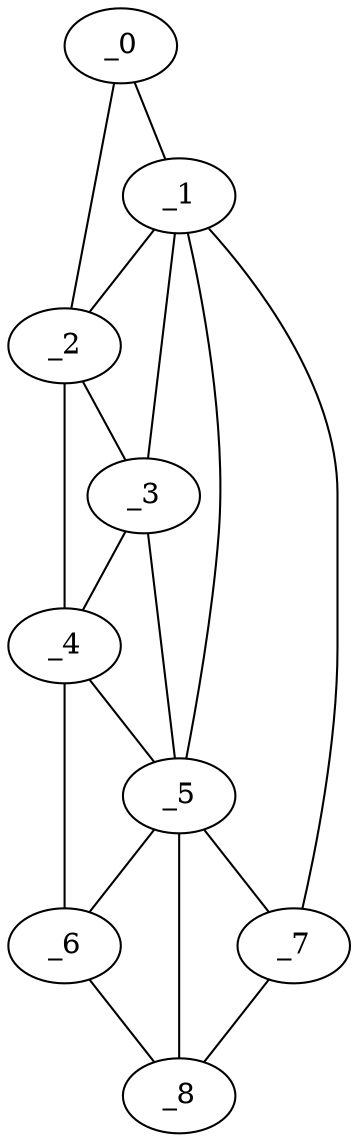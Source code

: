 graph "obj56__75.gxl" {
	_0	 [x=18,
		y=65];
	_1	 [x=31,
		y=70];
	_0 -- _1	 [valence=1];
	_2	 [x=37,
		y=33];
	_0 -- _2	 [valence=1];
	_1 -- _2	 [valence=2];
	_3	 [x=45,
		y=37];
	_1 -- _3	 [valence=2];
	_5	 [x=98,
		y=34];
	_1 -- _5	 [valence=2];
	_7	 [x=123,
		y=77];
	_1 -- _7	 [valence=1];
	_2 -- _3	 [valence=2];
	_4	 [x=89,
		y=24];
	_2 -- _4	 [valence=1];
	_3 -- _4	 [valence=2];
	_3 -- _5	 [valence=2];
	_4 -- _5	 [valence=1];
	_6	 [x=103,
		y=28];
	_4 -- _6	 [valence=1];
	_5 -- _6	 [valence=2];
	_5 -- _7	 [valence=1];
	_8	 [x=124,
		y=71];
	_5 -- _8	 [valence=2];
	_6 -- _8	 [valence=1];
	_7 -- _8	 [valence=1];
}
